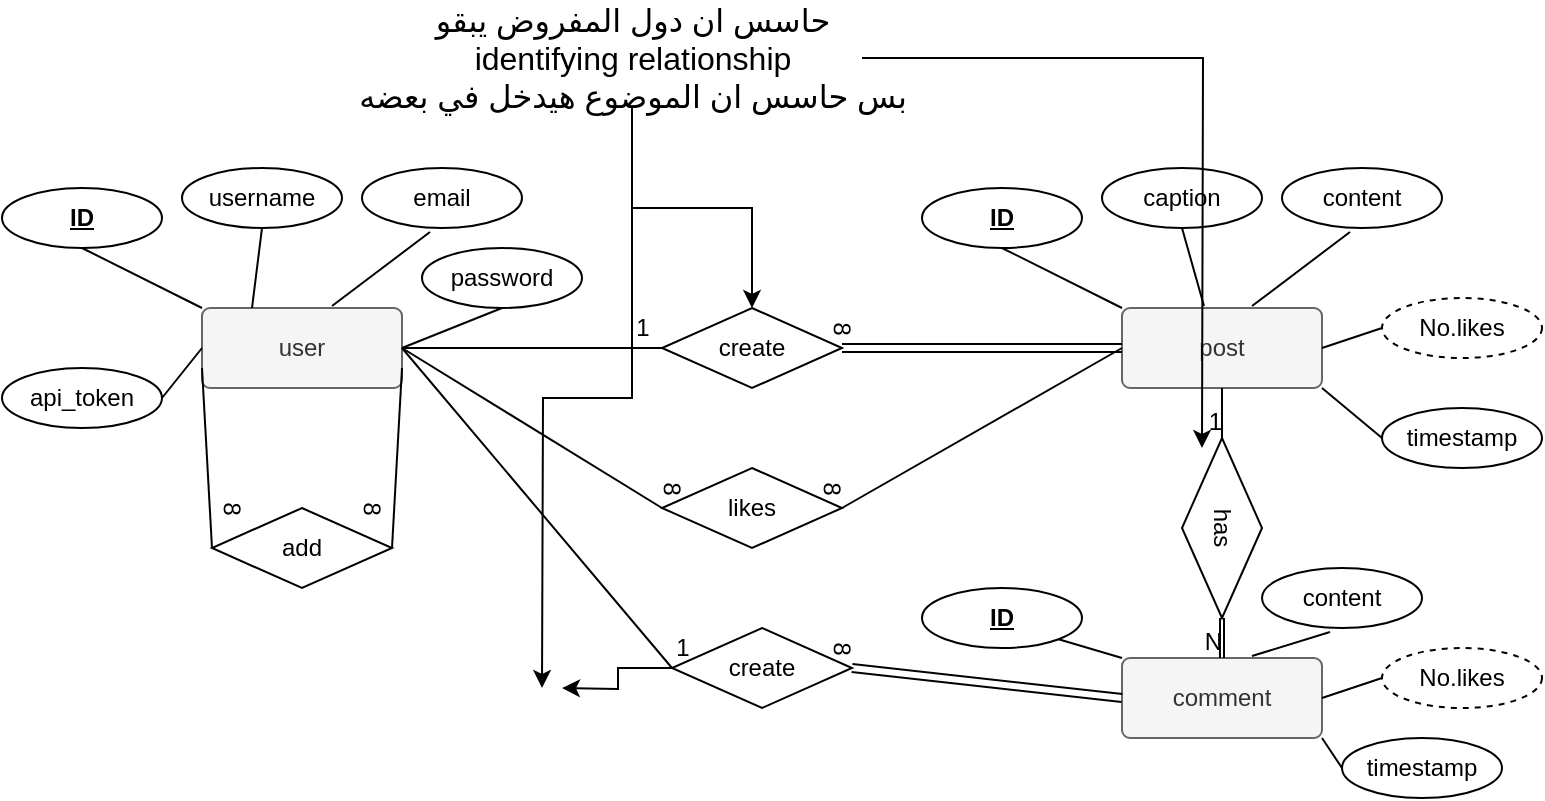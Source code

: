 <mxfile version="15.8.7" type="github">
  <diagram id="R2lEEEUBdFMjLlhIrx00" name="Page-1">
    <mxGraphModel dx="766" dy="440" grid="1" gridSize="10" guides="1" tooltips="1" connect="1" arrows="1" fold="1" page="1" pageScale="1" pageWidth="850" pageHeight="1100" math="0" shadow="0" extFonts="Permanent Marker^https://fonts.googleapis.com/css?family=Permanent+Marker">
      <root>
        <mxCell id="0" />
        <mxCell id="1" parent="0" />
        <mxCell id="Phtv0TZWdsEABk7-FIin-1" value="user" style="rounded=1;arcSize=10;whiteSpace=wrap;html=1;align=center;fillColor=#f5f5f5;fontColor=#333333;strokeColor=#666666;" parent="1" vertex="1">
          <mxGeometry x="120" y="190" width="100" height="40" as="geometry" />
        </mxCell>
        <mxCell id="Phtv0TZWdsEABk7-FIin-5" value="&lt;u&gt;&lt;b&gt;ID&lt;/b&gt;&lt;/u&gt;" style="ellipse;whiteSpace=wrap;html=1;align=center;" parent="1" vertex="1">
          <mxGeometry x="20" y="130" width="80" height="30" as="geometry" />
        </mxCell>
        <mxCell id="Phtv0TZWdsEABk7-FIin-7" value="password" style="ellipse;whiteSpace=wrap;html=1;align=center;" parent="1" vertex="1">
          <mxGeometry x="230" y="160" width="80" height="30" as="geometry" />
        </mxCell>
        <mxCell id="Phtv0TZWdsEABk7-FIin-8" value="email" style="ellipse;whiteSpace=wrap;html=1;align=center;" parent="1" vertex="1">
          <mxGeometry x="200" y="120" width="80" height="30" as="geometry" />
        </mxCell>
        <mxCell id="Phtv0TZWdsEABk7-FIin-9" value="username" style="ellipse;whiteSpace=wrap;html=1;align=center;" parent="1" vertex="1">
          <mxGeometry x="110" y="120" width="80" height="30" as="geometry" />
        </mxCell>
        <mxCell id="Phtv0TZWdsEABk7-FIin-11" value="" style="endArrow=none;html=1;rounded=0;exitX=0.5;exitY=1;exitDx=0;exitDy=0;entryX=0;entryY=0;entryDx=0;entryDy=0;" parent="1" source="Phtv0TZWdsEABk7-FIin-5" target="Phtv0TZWdsEABk7-FIin-1" edge="1">
          <mxGeometry relative="1" as="geometry">
            <mxPoint x="190" y="230" as="sourcePoint" />
            <mxPoint x="350" y="230" as="targetPoint" />
          </mxGeometry>
        </mxCell>
        <mxCell id="Phtv0TZWdsEABk7-FIin-13" value="" style="endArrow=none;html=1;rounded=0;exitX=0.5;exitY=1;exitDx=0;exitDy=0;entryX=0.25;entryY=0;entryDx=0;entryDy=0;" parent="1" source="Phtv0TZWdsEABk7-FIin-9" target="Phtv0TZWdsEABk7-FIin-1" edge="1">
          <mxGeometry relative="1" as="geometry">
            <mxPoint x="170" y="260" as="sourcePoint" />
            <mxPoint x="330" y="260" as="targetPoint" />
          </mxGeometry>
        </mxCell>
        <mxCell id="Phtv0TZWdsEABk7-FIin-14" value="" style="endArrow=none;html=1;rounded=0;entryX=0.425;entryY=1.067;entryDx=0;entryDy=0;entryPerimeter=0;exitX=0.65;exitY=-0.025;exitDx=0;exitDy=0;exitPerimeter=0;" parent="1" source="Phtv0TZWdsEABk7-FIin-1" target="Phtv0TZWdsEABk7-FIin-8" edge="1">
          <mxGeometry relative="1" as="geometry">
            <mxPoint x="170" y="130" as="sourcePoint" />
            <mxPoint x="350" y="230" as="targetPoint" />
          </mxGeometry>
        </mxCell>
        <mxCell id="Phtv0TZWdsEABk7-FIin-15" value="" style="endArrow=none;html=1;rounded=0;exitX=1;exitY=0.5;exitDx=0;exitDy=0;entryX=0.5;entryY=1;entryDx=0;entryDy=0;" parent="1" source="Phtv0TZWdsEABk7-FIin-1" target="Phtv0TZWdsEABk7-FIin-7" edge="1">
          <mxGeometry relative="1" as="geometry">
            <mxPoint x="190" y="230" as="sourcePoint" />
            <mxPoint x="350" y="230" as="targetPoint" />
          </mxGeometry>
        </mxCell>
        <mxCell id="Phtv0TZWdsEABk7-FIin-16" value="api_token" style="ellipse;whiteSpace=wrap;html=1;align=center;" parent="1" vertex="1">
          <mxGeometry x="20" y="220" width="80" height="30" as="geometry" />
        </mxCell>
        <mxCell id="Phtv0TZWdsEABk7-FIin-17" value="" style="endArrow=none;html=1;rounded=0;exitX=1;exitY=0.5;exitDx=0;exitDy=0;entryX=0;entryY=0.5;entryDx=0;entryDy=0;" parent="1" source="Phtv0TZWdsEABk7-FIin-16" target="Phtv0TZWdsEABk7-FIin-1" edge="1">
          <mxGeometry relative="1" as="geometry">
            <mxPoint x="190" y="210" as="sourcePoint" />
            <mxPoint x="350" y="210" as="targetPoint" />
          </mxGeometry>
        </mxCell>
        <mxCell id="Phtv0TZWdsEABk7-FIin-18" value="post" style="rounded=1;arcSize=10;whiteSpace=wrap;html=1;align=center;fillColor=#f5f5f5;fontColor=#333333;strokeColor=#666666;" parent="1" vertex="1">
          <mxGeometry x="580" y="190" width="100" height="40" as="geometry" />
        </mxCell>
        <mxCell id="Phtv0TZWdsEABk7-FIin-19" value="&lt;u&gt;&lt;b&gt;ID&lt;/b&gt;&lt;/u&gt;" style="ellipse;whiteSpace=wrap;html=1;align=center;" parent="1" vertex="1">
          <mxGeometry x="480" y="130" width="80" height="30" as="geometry" />
        </mxCell>
        <mxCell id="Phtv0TZWdsEABk7-FIin-21" value="content" style="ellipse;whiteSpace=wrap;html=1;align=center;" parent="1" vertex="1">
          <mxGeometry x="660" y="120" width="80" height="30" as="geometry" />
        </mxCell>
        <mxCell id="Phtv0TZWdsEABk7-FIin-22" value="caption" style="ellipse;whiteSpace=wrap;html=1;align=center;" parent="1" vertex="1">
          <mxGeometry x="570" y="120" width="80" height="30" as="geometry" />
        </mxCell>
        <mxCell id="Phtv0TZWdsEABk7-FIin-23" value="" style="endArrow=none;html=1;rounded=0;exitX=0.5;exitY=1;exitDx=0;exitDy=0;entryX=0;entryY=0;entryDx=0;entryDy=0;" parent="1" source="Phtv0TZWdsEABk7-FIin-19" target="Phtv0TZWdsEABk7-FIin-18" edge="1">
          <mxGeometry relative="1" as="geometry">
            <mxPoint x="650" y="230" as="sourcePoint" />
            <mxPoint x="810" y="230" as="targetPoint" />
          </mxGeometry>
        </mxCell>
        <mxCell id="Phtv0TZWdsEABk7-FIin-24" value="" style="endArrow=none;html=1;rounded=0;exitX=0.5;exitY=1;exitDx=0;exitDy=0;entryX=0.41;entryY=-0.025;entryDx=0;entryDy=0;entryPerimeter=0;" parent="1" source="Phtv0TZWdsEABk7-FIin-22" target="Phtv0TZWdsEABk7-FIin-18" edge="1">
          <mxGeometry relative="1" as="geometry">
            <mxPoint x="630" y="260" as="sourcePoint" />
            <mxPoint x="790" y="260" as="targetPoint" />
          </mxGeometry>
        </mxCell>
        <mxCell id="Phtv0TZWdsEABk7-FIin-25" value="" style="endArrow=none;html=1;rounded=0;entryX=0.425;entryY=1.067;entryDx=0;entryDy=0;entryPerimeter=0;exitX=0.65;exitY=-0.025;exitDx=0;exitDy=0;exitPerimeter=0;" parent="1" source="Phtv0TZWdsEABk7-FIin-18" target="Phtv0TZWdsEABk7-FIin-21" edge="1">
          <mxGeometry relative="1" as="geometry">
            <mxPoint x="630" y="130" as="sourcePoint" />
            <mxPoint x="810" y="230" as="targetPoint" />
          </mxGeometry>
        </mxCell>
        <mxCell id="Phtv0TZWdsEABk7-FIin-29" value="create" style="shape=rhombus;perimeter=rhombusPerimeter;whiteSpace=wrap;html=1;align=center;" parent="1" vertex="1">
          <mxGeometry x="350" y="190" width="90" height="40" as="geometry" />
        </mxCell>
        <mxCell id="Phtv0TZWdsEABk7-FIin-30" value="" style="endArrow=none;html=1;rounded=0;exitX=1;exitY=0.5;exitDx=0;exitDy=0;entryX=0;entryY=0.5;entryDx=0;entryDy=0;" parent="1" source="Phtv0TZWdsEABk7-FIin-1" target="Phtv0TZWdsEABk7-FIin-29" edge="1">
          <mxGeometry relative="1" as="geometry">
            <mxPoint x="290" y="210" as="sourcePoint" />
            <mxPoint x="450" y="210" as="targetPoint" />
          </mxGeometry>
        </mxCell>
        <mxCell id="Phtv0TZWdsEABk7-FIin-32" value="1" style="text;html=1;align=center;verticalAlign=middle;resizable=0;points=[];autosize=1;strokeColor=none;fillColor=none;" parent="1" vertex="1">
          <mxGeometry x="330" y="190" width="20" height="20" as="geometry" />
        </mxCell>
        <mxCell id="Phtv0TZWdsEABk7-FIin-33" value="8" style="text;html=1;align=center;verticalAlign=middle;resizable=0;points=[];autosize=1;strokeColor=none;fillColor=none;rotation=91;" parent="1" vertex="1">
          <mxGeometry x="430" y="190" width="20" height="20" as="geometry" />
        </mxCell>
        <mxCell id="Phtv0TZWdsEABk7-FIin-34" value="add" style="shape=rhombus;perimeter=rhombusPerimeter;whiteSpace=wrap;html=1;align=center;" parent="1" vertex="1">
          <mxGeometry x="125" y="290" width="90" height="40" as="geometry" />
        </mxCell>
        <mxCell id="Phtv0TZWdsEABk7-FIin-36" value="8" style="text;html=1;align=center;verticalAlign=middle;resizable=0;points=[];autosize=1;strokeColor=none;fillColor=none;rotation=91;" parent="1" vertex="1">
          <mxGeometry x="195" y="280" width="20" height="20" as="geometry" />
        </mxCell>
        <mxCell id="Phtv0TZWdsEABk7-FIin-37" value="8" style="text;html=1;align=center;verticalAlign=middle;resizable=0;points=[];autosize=1;strokeColor=none;fillColor=none;rotation=91;" parent="1" vertex="1">
          <mxGeometry x="125" y="280" width="20" height="20" as="geometry" />
        </mxCell>
        <mxCell id="Phtv0TZWdsEABk7-FIin-38" value="" style="endArrow=none;html=1;rounded=0;exitX=0;exitY=0.5;exitDx=0;exitDy=0;entryX=0;entryY=0.75;entryDx=0;entryDy=0;" parent="1" source="Phtv0TZWdsEABk7-FIin-34" target="Phtv0TZWdsEABk7-FIin-1" edge="1">
          <mxGeometry relative="1" as="geometry">
            <mxPoint x="290" y="210" as="sourcePoint" />
            <mxPoint x="150" y="280" as="targetPoint" />
          </mxGeometry>
        </mxCell>
        <mxCell id="Phtv0TZWdsEABk7-FIin-39" value="" style="endArrow=none;html=1;rounded=0;entryX=1;entryY=0.75;entryDx=0;entryDy=0;exitX=1;exitY=0.5;exitDx=0;exitDy=0;" parent="1" source="Phtv0TZWdsEABk7-FIin-34" target="Phtv0TZWdsEABk7-FIin-1" edge="1">
          <mxGeometry relative="1" as="geometry">
            <mxPoint x="260" y="340" as="sourcePoint" />
            <mxPoint x="450" y="210" as="targetPoint" />
          </mxGeometry>
        </mxCell>
        <mxCell id="Phtv0TZWdsEABk7-FIin-41" style="edgeStyle=orthogonalEdgeStyle;rounded=0;orthogonalLoop=1;jettySize=auto;html=1;" parent="1" source="Phtv0TZWdsEABk7-FIin-40" target="Phtv0TZWdsEABk7-FIin-29" edge="1">
          <mxGeometry relative="1" as="geometry" />
        </mxCell>
        <mxCell id="bKSCNSr-klWYmyKn7CzL-1" style="edgeStyle=orthogonalEdgeStyle;rounded=0;orthogonalLoop=1;jettySize=auto;html=1;" edge="1" parent="1" source="Phtv0TZWdsEABk7-FIin-40">
          <mxGeometry relative="1" as="geometry">
            <mxPoint x="620" y="260" as="targetPoint" />
          </mxGeometry>
        </mxCell>
        <mxCell id="bKSCNSr-klWYmyKn7CzL-2" style="edgeStyle=orthogonalEdgeStyle;rounded=0;orthogonalLoop=1;jettySize=auto;html=1;" edge="1" parent="1" source="Phtv0TZWdsEABk7-FIin-40">
          <mxGeometry relative="1" as="geometry">
            <mxPoint x="290" y="380" as="targetPoint" />
          </mxGeometry>
        </mxCell>
        <mxCell id="Phtv0TZWdsEABk7-FIin-40" value="&lt;div style=&quot;font-size: 16px&quot;&gt;&lt;font style=&quot;font-size: 16px&quot;&gt;حاسس ان دول المفروض يبقو&lt;br&gt;&lt;/font&gt;&lt;/div&gt;&lt;div style=&quot;font-size: 16px&quot;&gt;&lt;font style=&quot;font-size: 16px&quot;&gt;identifying relationship&lt;/font&gt;&lt;/div&gt;&lt;div style=&quot;font-size: 16px&quot;&gt;بس حاسس ان الموضوع هيدخل في بعضه&lt;br&gt;&lt;/div&gt;" style="text;html=1;align=center;verticalAlign=middle;resizable=0;points=[];autosize=1;strokeColor=none;fillColor=none;" parent="1" vertex="1">
          <mxGeometry x="220" y="40" width="230" height="50" as="geometry" />
        </mxCell>
        <mxCell id="bKSCNSr-klWYmyKn7CzL-4" style="edgeStyle=orthogonalEdgeStyle;rounded=0;orthogonalLoop=1;jettySize=auto;html=1;" edge="1" parent="1" source="Phtv0TZWdsEABk7-FIin-63">
          <mxGeometry relative="1" as="geometry">
            <mxPoint x="300" y="380" as="targetPoint" />
          </mxGeometry>
        </mxCell>
        <mxCell id="Phtv0TZWdsEABk7-FIin-63" value="create" style="shape=rhombus;perimeter=rhombusPerimeter;whiteSpace=wrap;html=1;align=center;" parent="1" vertex="1">
          <mxGeometry x="355" y="350" width="90" height="40" as="geometry" />
        </mxCell>
        <mxCell id="Phtv0TZWdsEABk7-FIin-65" value="8" style="text;html=1;align=center;verticalAlign=middle;resizable=0;points=[];autosize=1;strokeColor=none;fillColor=none;rotation=91;" parent="1" vertex="1">
          <mxGeometry x="430" y="350" width="20" height="20" as="geometry" />
        </mxCell>
        <mxCell id="Phtv0TZWdsEABk7-FIin-66" value="1" style="text;html=1;align=center;verticalAlign=middle;resizable=0;points=[];autosize=1;strokeColor=none;fillColor=none;rotation=0;" parent="1" vertex="1">
          <mxGeometry x="350" y="350" width="20" height="20" as="geometry" />
        </mxCell>
        <mxCell id="Phtv0TZWdsEABk7-FIin-67" value="likes" style="shape=rhombus;perimeter=rhombusPerimeter;whiteSpace=wrap;html=1;align=center;" parent="1" vertex="1">
          <mxGeometry x="350" y="270" width="90" height="40" as="geometry" />
        </mxCell>
        <mxCell id="Phtv0TZWdsEABk7-FIin-68" value="8" style="text;html=1;align=center;verticalAlign=middle;resizable=0;points=[];autosize=1;strokeColor=none;fillColor=none;rotation=91;" parent="1" vertex="1">
          <mxGeometry x="425" y="270" width="20" height="20" as="geometry" />
        </mxCell>
        <mxCell id="Phtv0TZWdsEABk7-FIin-69" value="8" style="text;html=1;align=center;verticalAlign=middle;resizable=0;points=[];autosize=1;strokeColor=none;fillColor=none;rotation=91;" parent="1" vertex="1">
          <mxGeometry x="345" y="270" width="20" height="20" as="geometry" />
        </mxCell>
        <mxCell id="Phtv0TZWdsEABk7-FIin-70" value="" style="endArrow=none;html=1;rounded=0;fontSize=16;exitX=1;exitY=0.5;exitDx=0;exitDy=0;entryX=0;entryY=0.5;entryDx=0;entryDy=0;" parent="1" source="Phtv0TZWdsEABk7-FIin-1" target="Phtv0TZWdsEABk7-FIin-67" edge="1">
          <mxGeometry relative="1" as="geometry">
            <mxPoint x="290" y="210" as="sourcePoint" />
            <mxPoint x="270" y="320" as="targetPoint" />
          </mxGeometry>
        </mxCell>
        <mxCell id="Phtv0TZWdsEABk7-FIin-71" value="" style="endArrow=none;html=1;rounded=0;fontSize=16;exitX=1;exitY=0.5;exitDx=0;exitDy=0;entryX=0;entryY=0.5;entryDx=0;entryDy=0;" parent="1" source="Phtv0TZWdsEABk7-FIin-1" target="Phtv0TZWdsEABk7-FIin-63" edge="1">
          <mxGeometry relative="1" as="geometry">
            <mxPoint x="290" y="210" as="sourcePoint" />
            <mxPoint x="450" y="210" as="targetPoint" />
          </mxGeometry>
        </mxCell>
        <mxCell id="Phtv0TZWdsEABk7-FIin-73" value="" style="endArrow=none;html=1;rounded=0;fontSize=16;exitX=1;exitY=0.5;exitDx=0;exitDy=0;entryX=0;entryY=0.5;entryDx=0;entryDy=0;" parent="1" source="Phtv0TZWdsEABk7-FIin-67" target="Phtv0TZWdsEABk7-FIin-18" edge="1">
          <mxGeometry relative="1" as="geometry">
            <mxPoint x="290" y="210" as="sourcePoint" />
            <mxPoint x="450" y="210" as="targetPoint" />
          </mxGeometry>
        </mxCell>
        <mxCell id="Phtv0TZWdsEABk7-FIin-74" value="No.likes" style="ellipse;whiteSpace=wrap;html=1;align=center;dashed=1;fontSize=12;" parent="1" vertex="1">
          <mxGeometry x="710" y="185" width="80" height="30" as="geometry" />
        </mxCell>
        <mxCell id="Phtv0TZWdsEABk7-FIin-75" value="" style="endArrow=none;html=1;rounded=0;fontSize=12;exitX=0;exitY=0.5;exitDx=0;exitDy=0;entryX=1;entryY=0.5;entryDx=0;entryDy=0;" parent="1" source="Phtv0TZWdsEABk7-FIin-74" target="Phtv0TZWdsEABk7-FIin-18" edge="1">
          <mxGeometry relative="1" as="geometry">
            <mxPoint x="600" y="350" as="sourcePoint" />
            <mxPoint x="760" y="350" as="targetPoint" />
          </mxGeometry>
        </mxCell>
        <mxCell id="Phtv0TZWdsEABk7-FIin-87" value="timestamp" style="ellipse;whiteSpace=wrap;html=1;align=center;" parent="1" vertex="1">
          <mxGeometry x="710" y="240" width="80" height="30" as="geometry" />
        </mxCell>
        <mxCell id="Phtv0TZWdsEABk7-FIin-88" value="" style="endArrow=none;html=1;rounded=0;fontSize=12;exitX=1;exitY=1;exitDx=0;exitDy=0;entryX=0;entryY=0.5;entryDx=0;entryDy=0;" parent="1" source="Phtv0TZWdsEABk7-FIin-18" target="Phtv0TZWdsEABk7-FIin-87" edge="1">
          <mxGeometry relative="1" as="geometry">
            <mxPoint x="330" y="270" as="sourcePoint" />
            <mxPoint x="490" y="270" as="targetPoint" />
          </mxGeometry>
        </mxCell>
        <mxCell id="Phtv0TZWdsEABk7-FIin-89" value="comment" style="rounded=1;arcSize=10;whiteSpace=wrap;html=1;align=center;fillColor=#f5f5f5;fontColor=#333333;strokeColor=#666666;" parent="1" vertex="1">
          <mxGeometry x="580" y="365" width="100" height="40" as="geometry" />
        </mxCell>
        <mxCell id="Phtv0TZWdsEABk7-FIin-90" value="&lt;u&gt;&lt;b&gt;ID&lt;/b&gt;&lt;/u&gt;" style="ellipse;whiteSpace=wrap;html=1;align=center;" parent="1" vertex="1">
          <mxGeometry x="480" y="330" width="80" height="30" as="geometry" />
        </mxCell>
        <mxCell id="Phtv0TZWdsEABk7-FIin-91" value="content" style="ellipse;whiteSpace=wrap;html=1;align=center;" parent="1" vertex="1">
          <mxGeometry x="650" y="320" width="80" height="30" as="geometry" />
        </mxCell>
        <mxCell id="Phtv0TZWdsEABk7-FIin-93" value="" style="endArrow=none;html=1;rounded=0;exitX=1;exitY=1;exitDx=0;exitDy=0;entryX=0;entryY=0;entryDx=0;entryDy=0;" parent="1" source="Phtv0TZWdsEABk7-FIin-90" target="Phtv0TZWdsEABk7-FIin-89" edge="1">
          <mxGeometry relative="1" as="geometry">
            <mxPoint x="650" y="405" as="sourcePoint" />
            <mxPoint x="810" y="405" as="targetPoint" />
          </mxGeometry>
        </mxCell>
        <mxCell id="Phtv0TZWdsEABk7-FIin-95" value="" style="endArrow=none;html=1;rounded=0;entryX=0.425;entryY=1.067;entryDx=0;entryDy=0;entryPerimeter=0;exitX=0.65;exitY=-0.025;exitDx=0;exitDy=0;exitPerimeter=0;" parent="1" source="Phtv0TZWdsEABk7-FIin-89" target="Phtv0TZWdsEABk7-FIin-91" edge="1">
          <mxGeometry relative="1" as="geometry">
            <mxPoint x="630" y="305" as="sourcePoint" />
            <mxPoint x="810" y="405" as="targetPoint" />
          </mxGeometry>
        </mxCell>
        <mxCell id="Phtv0TZWdsEABk7-FIin-96" value="No.likes" style="ellipse;whiteSpace=wrap;html=1;align=center;dashed=1;fontSize=12;" parent="1" vertex="1">
          <mxGeometry x="710" y="360" width="80" height="30" as="geometry" />
        </mxCell>
        <mxCell id="Phtv0TZWdsEABk7-FIin-97" value="" style="endArrow=none;html=1;rounded=0;fontSize=12;exitX=0;exitY=0.5;exitDx=0;exitDy=0;entryX=1;entryY=0.5;entryDx=0;entryDy=0;" parent="1" source="Phtv0TZWdsEABk7-FIin-96" target="Phtv0TZWdsEABk7-FIin-89" edge="1">
          <mxGeometry relative="1" as="geometry">
            <mxPoint x="600" y="525" as="sourcePoint" />
            <mxPoint x="760" y="525" as="targetPoint" />
          </mxGeometry>
        </mxCell>
        <mxCell id="Phtv0TZWdsEABk7-FIin-98" value="timestamp" style="ellipse;whiteSpace=wrap;html=1;align=center;" parent="1" vertex="1">
          <mxGeometry x="690" y="405" width="80" height="30" as="geometry" />
        </mxCell>
        <mxCell id="Phtv0TZWdsEABk7-FIin-99" value="" style="endArrow=none;html=1;rounded=0;fontSize=12;exitX=1;exitY=1;exitDx=0;exitDy=0;entryX=0;entryY=0.5;entryDx=0;entryDy=0;" parent="1" source="Phtv0TZWdsEABk7-FIin-89" target="Phtv0TZWdsEABk7-FIin-98" edge="1">
          <mxGeometry relative="1" as="geometry">
            <mxPoint x="330" y="445" as="sourcePoint" />
            <mxPoint x="490" y="445" as="targetPoint" />
          </mxGeometry>
        </mxCell>
        <mxCell id="Phtv0TZWdsEABk7-FIin-102" value="" style="shape=link;html=1;rounded=0;fontSize=12;entryX=0;entryY=0.5;entryDx=0;entryDy=0;exitX=1;exitY=0.5;exitDx=0;exitDy=0;" parent="1" source="Phtv0TZWdsEABk7-FIin-63" target="Phtv0TZWdsEABk7-FIin-89" edge="1">
          <mxGeometry relative="1" as="geometry">
            <mxPoint x="380" y="270" as="sourcePoint" />
            <mxPoint x="540" y="270" as="targetPoint" />
          </mxGeometry>
        </mxCell>
        <mxCell id="Phtv0TZWdsEABk7-FIin-104" value="&lt;div&gt;has&lt;/div&gt;" style="shape=rhombus;perimeter=rhombusPerimeter;whiteSpace=wrap;html=1;align=center;rotation=90;" parent="1" vertex="1">
          <mxGeometry x="585" y="280" width="90" height="40" as="geometry" />
        </mxCell>
        <mxCell id="Phtv0TZWdsEABk7-FIin-107" value="" style="endArrow=none;html=1;rounded=0;fontSize=12;exitX=0.5;exitY=1;exitDx=0;exitDy=0;entryX=0;entryY=0.5;entryDx=0;entryDy=0;" parent="1" source="Phtv0TZWdsEABk7-FIin-18" target="Phtv0TZWdsEABk7-FIin-104" edge="1">
          <mxGeometry relative="1" as="geometry">
            <mxPoint x="380" y="270" as="sourcePoint" />
            <mxPoint x="540" y="270" as="targetPoint" />
          </mxGeometry>
        </mxCell>
        <mxCell id="Phtv0TZWdsEABk7-FIin-108" value="1" style="resizable=0;html=1;align=right;verticalAlign=bottom;fontSize=12;" parent="Phtv0TZWdsEABk7-FIin-107" connectable="0" vertex="1">
          <mxGeometry x="1" relative="1" as="geometry" />
        </mxCell>
        <mxCell id="Phtv0TZWdsEABk7-FIin-109" value="" style="shape=link;html=1;rounded=0;fontSize=12;entryX=0.5;entryY=0;entryDx=0;entryDy=0;exitX=1;exitY=0.5;exitDx=0;exitDy=0;width=2;" parent="1" source="Phtv0TZWdsEABk7-FIin-104" target="Phtv0TZWdsEABk7-FIin-89" edge="1">
          <mxGeometry relative="1" as="geometry">
            <mxPoint x="380" y="270" as="sourcePoint" />
            <mxPoint x="540" y="270" as="targetPoint" />
          </mxGeometry>
        </mxCell>
        <mxCell id="Phtv0TZWdsEABk7-FIin-110" value="N" style="resizable=0;html=1;align=right;verticalAlign=bottom;fontSize=12;" parent="Phtv0TZWdsEABk7-FIin-109" connectable="0" vertex="1">
          <mxGeometry x="1" relative="1" as="geometry" />
        </mxCell>
        <mxCell id="Phtv0TZWdsEABk7-FIin-111" value="" style="shape=link;html=1;rounded=0;fontSize=12;entryX=0;entryY=0.5;entryDx=0;entryDy=0;exitX=1;exitY=0.5;exitDx=0;exitDy=0;" parent="1" source="Phtv0TZWdsEABk7-FIin-29" target="Phtv0TZWdsEABk7-FIin-18" edge="1">
          <mxGeometry relative="1" as="geometry">
            <mxPoint x="380" y="270" as="sourcePoint" />
            <mxPoint x="540" y="270" as="targetPoint" />
          </mxGeometry>
        </mxCell>
      </root>
    </mxGraphModel>
  </diagram>
</mxfile>
